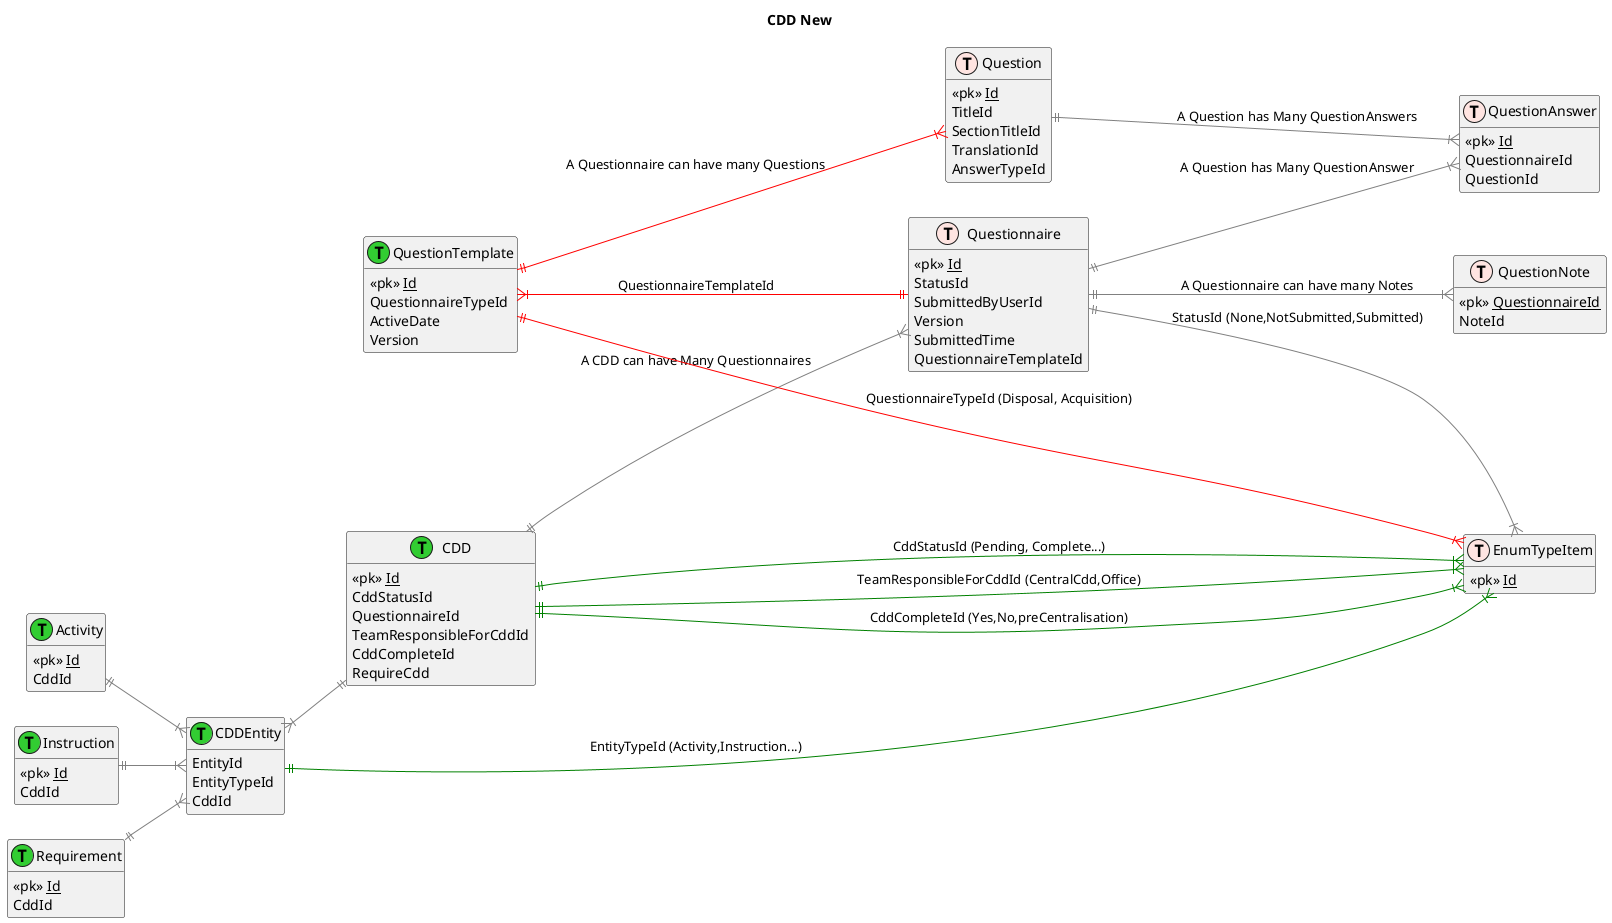@startuml

title CDD New 

left to right direction

!define newtable(x) class x << (T,LimeGreen) >> 

!define table(x) class x << (T,mistyrose) >>   
!define view(x) class x << (V,lightblue) >>   
!define table(x) class x << (T,mistyrose) >>  
!define tr(x) class x << (R,red) >>  
!define tf(x) class x << (F,darkorange) >>   
!define af(x) class x << (F,white) >>   
!define fn(x) class x << (F,plum) >>   
!define fs(x) class x << (F,tan) >>   
!define ft(x) class x << (F,wheat) >>   
!define if(x) class x << (F,gaisboro) >>   
!define p(x) class x << (P,indianred) >>   
!define pc(x) class x << (P,lemonshiffon) >>   
!define x(x) class x << (P,linen) >>     
!define primary_key(x) <<pk>> <u>x</u>
!define foreign_key(x) <<fk>> <b>x</b>
!define link( k, y) k }--||  y
hide methods   
hide stereotypes  
skinparam classarrowcolor gray  

newtable( Activity)
{
    primary_key(Id)
    CddId
}

newtable( Instruction)
{
    primary_key(Id)
    CddId
}

newtable( Requirement)
{
    primary_key(Id)
    CddId
}

table(EnumTypeItem)
{
    primary_key(Id)
}

newtable( QuestionTemplate)
{
    primary_key(Id)
    QuestionnaireTypeId
    ActiveDate
    Version
}

table( Questionnaire)
{
    primary_key(Id)
    StatusId
    SubmittedByUserId
    Version
    SubmittedTime
    QuestionnaireTemplateId
}

table( Question)
{
    primary_key(Id)
    TitleId
    SectionTitleId
    TranslationId
    AnswerTypeId
}

table( QuestionAnswer)
{
    primary_key(Id)
    QuestionnaireId 
    QuestionId
}

table( QuestionNote)
{
    primary_key(QuestionnaireId)
    NoteId
}

newtable( CDD)
{
    primary_key(Id)
    CddStatusId
    QuestionnaireId
    TeamResponsibleForCddId
    CddCompleteId
    RequireCdd
}

newtable( CDDEntity)
{
    EntityId
    EntityTypeId
    CddId
}

Activity ||--|{ CDDEntity
Instruction ||--|{ CDDEntity
Requirement ||--|{ CDDEntity

CDDEntity }|--|| CDD

CDD ||--|{ EnumTypeItem #line:green; : CddStatusId (Pending, Complete...)
CDD ||--|{ Questionnaire : A CDD can have Many Questionnaires
CDD ||--|{ EnumTypeItem #line:green; : TeamResponsibleForCddId (CentralCdd,Office)
CDD ||--|{ EnumTypeItem #line:green; : CddCompleteId (Yes,No,preCentralisation)


Questionnaire ||--|{ QuestionAnswer : A Question has Many QuestionAnswer
Questionnaire ||--|{ QuestionNote : A Questionnaire can have many Notes
Question ||--|{ QuestionAnswer : A Question has Many QuestionAnswers
Questionnaire ||--|{ EnumTypeItem : StatusId (None,NotSubmitted,Submitted)

QuestionTemplate ||--|{ Question #line:red : A Questionnaire can have many Questions
QuestionTemplate }|--|| Questionnaire #line:red; : QuestionnaireTemplateId
QuestionTemplate ||--|{ EnumTypeItem #line:red; : QuestionnaireTypeId (Disposal, Acquisition)

CDDEntity ||--|{ EnumTypeItem #line:green; : EntityTypeId (Activity,Instruction...)
@enduml

